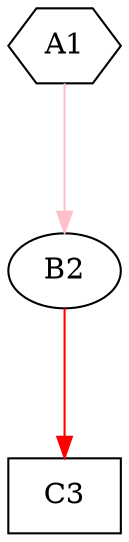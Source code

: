 digraph G {
graph [root="Demo",rankdir   = TB, nodesep           = 0.6, mindist     = 1.0, ranksep = 1.0, overlap = false]
node [style     = "filled", fillcolor = "white", color = "black"]
A1[cpu="0", flags="0x00000000", type="flow", tvalid="0", vabs="false", prio="0", toffs="140721163890192", pattern="patternA", patentry="false", patexit="false", beamproc="beamA", bpentry="false", bpexit="false", qty="0", shape     = "hexagon", fillcolor = "white"];
B2[cpu="0", flags="0x00000002", type="tmsg", toffs="15086678242799501039", pattern="patternB", patentry="false", patexit="false", beamproc="beamB", bpentry="false", bpexit="false", fid="1", gid="33", evtno="0", beamin="0", bpcstart="0", sid="0", bpid="0", reqnobeam="0", vacc="0", id="0x1021000000000000", par="0xd15ea5eddeadbeef", tef="0", shape     = "oval", fillcolor = "white"];
C3[cpu="0", flags="0x00000007", type="block", tperiod="0", pattern="patternC", patentry="false", patexit="false", beamproc="beamC", bpentry="false", bpexit="false", qlo="false", qhi="false", qil="false", shape     = "rectangle", fillcolor = "white"];
A1->B2 [type="dynpar0", color     = "pink"];
B2->C3 [type="defdst", color     = "red"];
}
